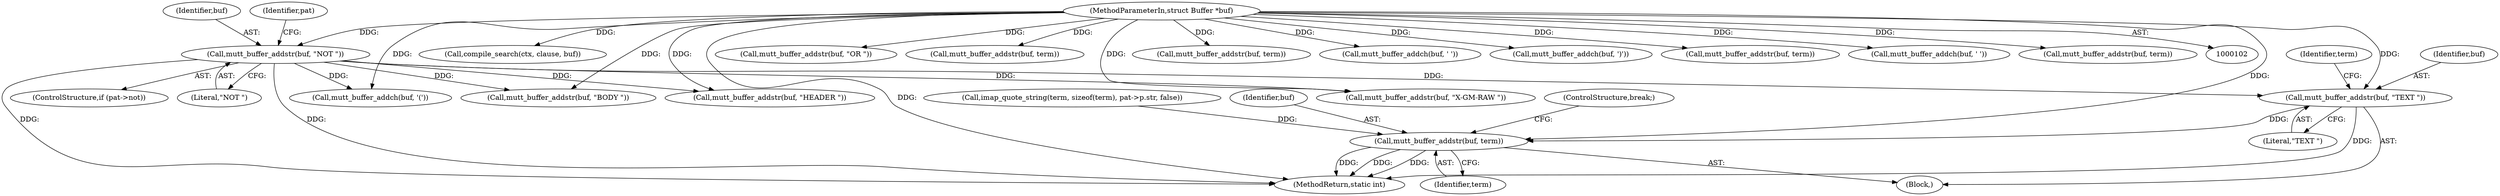 digraph "0_neomutt_e52393740334443ae0206cab2d7caef381646725_1@pointer" {
"1000292" [label="(Call,mutt_buffer_addstr(buf, \"TEXT \"))"];
"1000119" [label="(Call,mutt_buffer_addstr(buf, \"NOT \"))"];
"1000105" [label="(MethodParameterIn,struct Buffer *buf)"];
"1000305" [label="(Call,mutt_buffer_addstr(buf, term))"];
"1000206" [label="(Block,)"];
"1000174" [label="(Call,compile_search(ctx, clause, buf))"];
"1000355" [label="(MethodReturn,static int)"];
"1000294" [label="(Literal,\"TEXT \")"];
"1000307" [label="(Identifier,term)"];
"1000146" [label="(Call,mutt_buffer_addch(buf, '('))"];
"1000274" [label="(Call,mutt_buffer_addstr(buf, \"BODY \"))"];
"1000119" [label="(Call,mutt_buffer_addstr(buf, \"NOT \"))"];
"1000208" [label="(Call,mutt_buffer_addstr(buf, \"HEADER \"))"];
"1000124" [label="(Identifier,pat)"];
"1000167" [label="(Call,mutt_buffer_addstr(buf, \"OR \"))"];
"1000349" [label="(Call,mutt_buffer_addstr(buf, term))"];
"1000336" [label="(Call,mutt_buffer_addstr(buf, \"X-GM-RAW \"))"];
"1000105" [label="(MethodParameterIn,struct Buffer *buf)"];
"1000121" [label="(Literal,\"NOT \")"];
"1000120" [label="(Identifier,buf)"];
"1000295" [label="(Call,imap_quote_string(term, sizeof(term), pat->p.str, false))"];
"1000269" [label="(Call,mutt_buffer_addstr(buf, term))"];
"1000184" [label="(Call,mutt_buffer_addch(buf, ' '))"];
"1000306" [label="(Identifier,buf)"];
"1000192" [label="(Call,mutt_buffer_addch(buf, ')'))"];
"1000293" [label="(Identifier,buf)"];
"1000305" [label="(Call,mutt_buffer_addstr(buf, term))"];
"1000292" [label="(Call,mutt_buffer_addstr(buf, \"TEXT \"))"];
"1000308" [label="(ControlStructure,break;)"];
"1000287" [label="(Call,mutt_buffer_addstr(buf, term))"];
"1000296" [label="(Identifier,term)"];
"1000115" [label="(ControlStructure,if (pat->not))"];
"1000252" [label="(Call,mutt_buffer_addch(buf, ' '))"];
"1000249" [label="(Call,mutt_buffer_addstr(buf, term))"];
"1000292" -> "1000206"  [label="AST: "];
"1000292" -> "1000294"  [label="CFG: "];
"1000293" -> "1000292"  [label="AST: "];
"1000294" -> "1000292"  [label="AST: "];
"1000296" -> "1000292"  [label="CFG: "];
"1000292" -> "1000355"  [label="DDG: "];
"1000119" -> "1000292"  [label="DDG: "];
"1000105" -> "1000292"  [label="DDG: "];
"1000292" -> "1000305"  [label="DDG: "];
"1000119" -> "1000115"  [label="AST: "];
"1000119" -> "1000121"  [label="CFG: "];
"1000120" -> "1000119"  [label="AST: "];
"1000121" -> "1000119"  [label="AST: "];
"1000124" -> "1000119"  [label="CFG: "];
"1000119" -> "1000355"  [label="DDG: "];
"1000119" -> "1000355"  [label="DDG: "];
"1000105" -> "1000119"  [label="DDG: "];
"1000119" -> "1000146"  [label="DDG: "];
"1000119" -> "1000208"  [label="DDG: "];
"1000119" -> "1000274"  [label="DDG: "];
"1000119" -> "1000336"  [label="DDG: "];
"1000105" -> "1000102"  [label="AST: "];
"1000105" -> "1000355"  [label="DDG: "];
"1000105" -> "1000146"  [label="DDG: "];
"1000105" -> "1000167"  [label="DDG: "];
"1000105" -> "1000174"  [label="DDG: "];
"1000105" -> "1000184"  [label="DDG: "];
"1000105" -> "1000192"  [label="DDG: "];
"1000105" -> "1000208"  [label="DDG: "];
"1000105" -> "1000249"  [label="DDG: "];
"1000105" -> "1000252"  [label="DDG: "];
"1000105" -> "1000269"  [label="DDG: "];
"1000105" -> "1000274"  [label="DDG: "];
"1000105" -> "1000287"  [label="DDG: "];
"1000105" -> "1000305"  [label="DDG: "];
"1000105" -> "1000336"  [label="DDG: "];
"1000105" -> "1000349"  [label="DDG: "];
"1000305" -> "1000206"  [label="AST: "];
"1000305" -> "1000307"  [label="CFG: "];
"1000306" -> "1000305"  [label="AST: "];
"1000307" -> "1000305"  [label="AST: "];
"1000308" -> "1000305"  [label="CFG: "];
"1000305" -> "1000355"  [label="DDG: "];
"1000305" -> "1000355"  [label="DDG: "];
"1000305" -> "1000355"  [label="DDG: "];
"1000295" -> "1000305"  [label="DDG: "];
}
